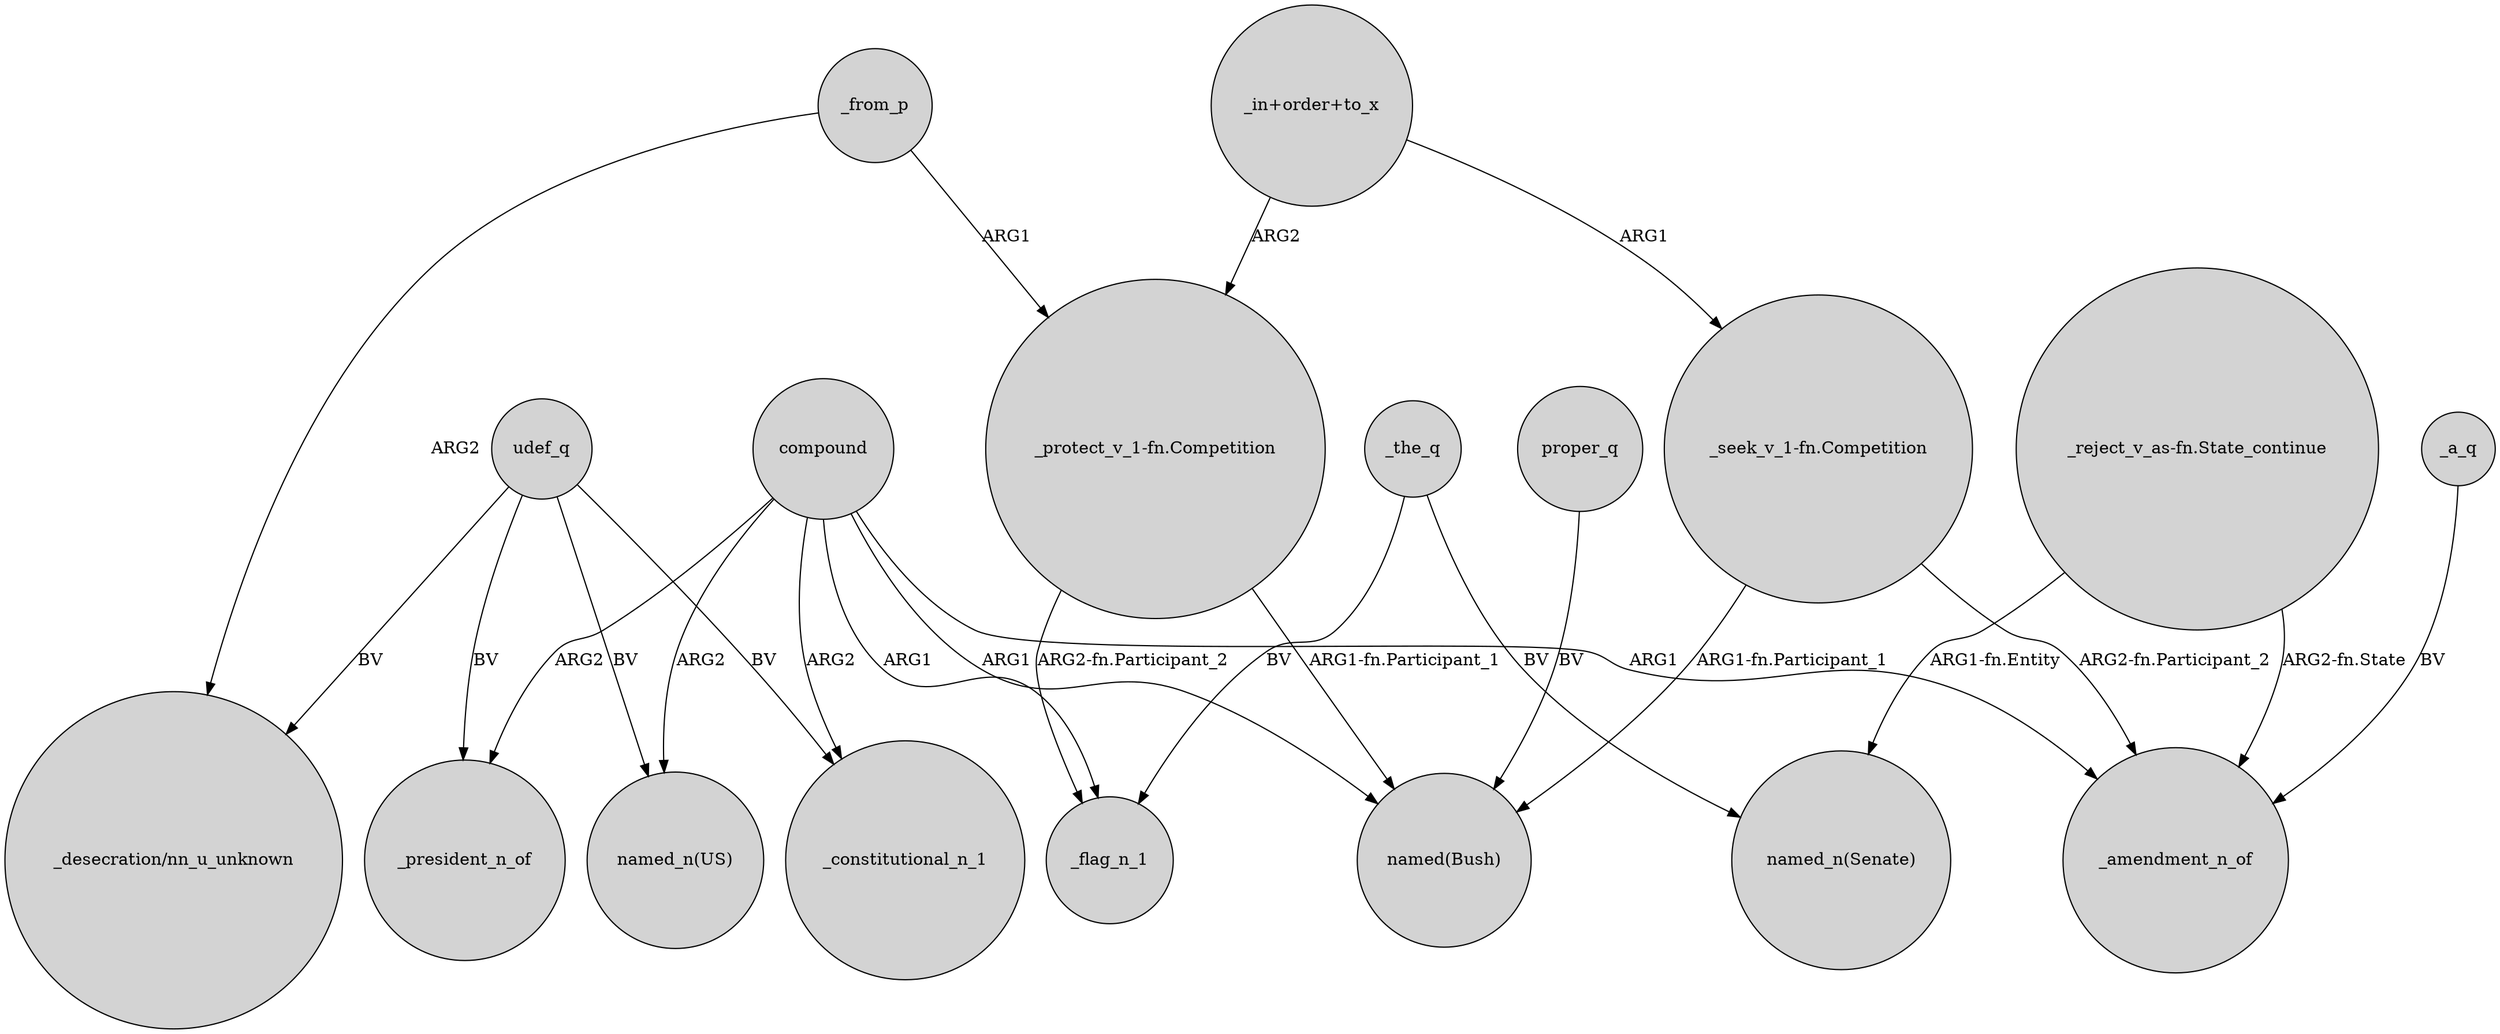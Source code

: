 digraph {
	node [shape=circle style=filled]
	"_protect_v_1-fn.Competition" -> _flag_n_1 [label="ARG2-fn.Participant_2"]
	udef_q -> "_desecration/nn_u_unknown" [label=BV]
	_from_p -> "_protect_v_1-fn.Competition" [label=ARG1]
	"_reject_v_as-fn.State_continue" -> "named_n(Senate)" [label="ARG1-fn.Entity"]
	udef_q -> _constitutional_n_1 [label=BV]
	compound -> _president_n_of [label=ARG2]
	compound -> _flag_n_1 [label=ARG1]
	compound -> "named(Bush)" [label=ARG1]
	_the_q -> "named_n(Senate)" [label=BV]
	_from_p -> "_desecration/nn_u_unknown" [label=ARG2]
	"_reject_v_as-fn.State_continue" -> _amendment_n_of [label="ARG2-fn.State"]
	udef_q -> "named_n(US)" [label=BV]
	proper_q -> "named(Bush)" [label=BV]
	compound -> _amendment_n_of [label=ARG1]
	_the_q -> _flag_n_1 [label=BV]
	"_in+order+to_x" -> "_protect_v_1-fn.Competition" [label=ARG2]
	"_seek_v_1-fn.Competition" -> "named(Bush)" [label="ARG1-fn.Participant_1"]
	"_in+order+to_x" -> "_seek_v_1-fn.Competition" [label=ARG1]
	"_protect_v_1-fn.Competition" -> "named(Bush)" [label="ARG1-fn.Participant_1"]
	udef_q -> _president_n_of [label=BV]
	"_seek_v_1-fn.Competition" -> _amendment_n_of [label="ARG2-fn.Participant_2"]
	_a_q -> _amendment_n_of [label=BV]
	compound -> "named_n(US)" [label=ARG2]
	compound -> _constitutional_n_1 [label=ARG2]
}
